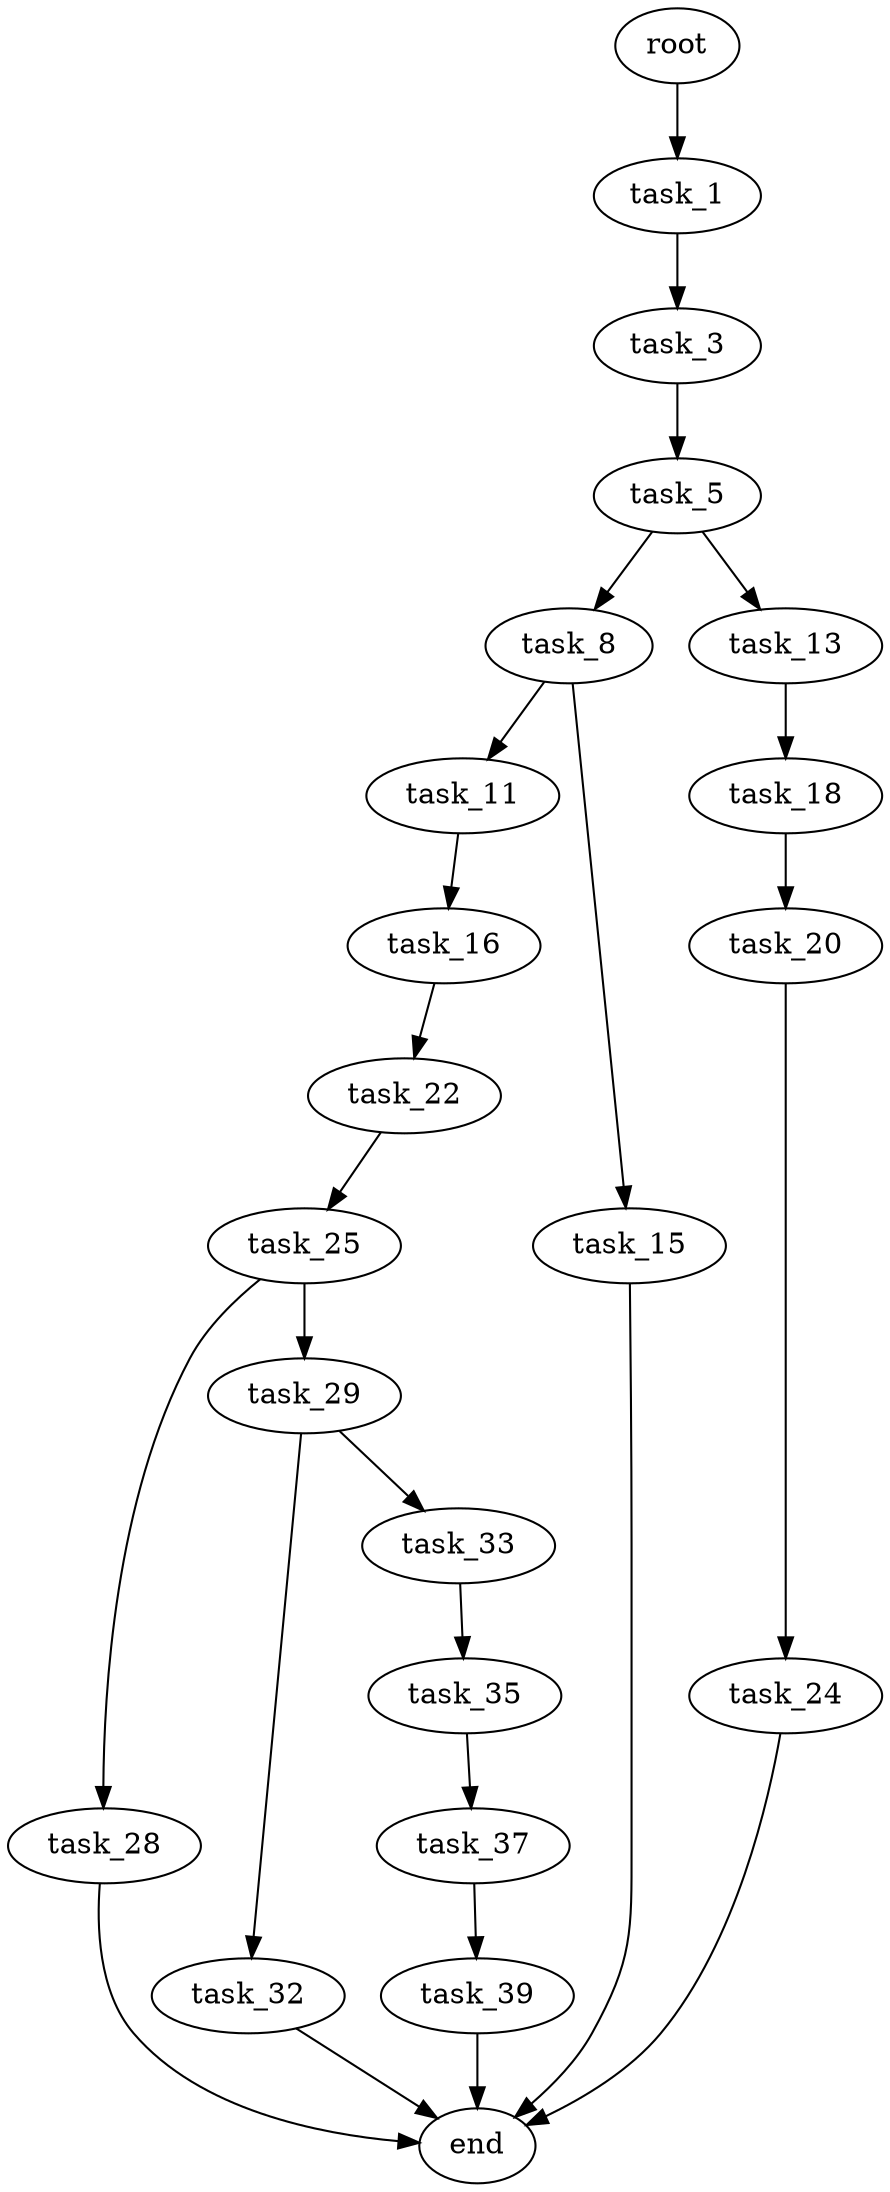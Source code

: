 digraph G {
  root [size="0.000000"];
  task_1 [size="68719476736.000000"];
  task_3 [size="1073741824000.000000"];
  task_5 [size="760912757.000000"];
  task_8 [size="549755813888.000000"];
  task_11 [size="333563811389.000000"];
  task_13 [size="104673757898.000000"];
  task_15 [size="1241891395.000000"];
  task_16 [size="134821764972.000000"];
  task_18 [size="782757789696.000000"];
  task_20 [size="1073741824000.000000"];
  task_22 [size="134217728000.000000"];
  task_24 [size="28991029248.000000"];
  task_25 [size="368293445632.000000"];
  task_28 [size="116745673296.000000"];
  task_29 [size="1073741824000.000000"];
  task_32 [size="344330639764.000000"];
  task_33 [size="27295804212.000000"];
  task_35 [size="22529192850.000000"];
  task_37 [size="1151949870.000000"];
  task_39 [size="252328266388.000000"];
  end [size="0.000000"];

  root -> task_1 [size="1.000000"];
  task_1 -> task_3 [size="134217728.000000"];
  task_3 -> task_5 [size="838860800.000000"];
  task_5 -> task_8 [size="33554432.000000"];
  task_5 -> task_13 [size="33554432.000000"];
  task_8 -> task_11 [size="536870912.000000"];
  task_8 -> task_15 [size="536870912.000000"];
  task_11 -> task_16 [size="411041792.000000"];
  task_13 -> task_18 [size="134217728.000000"];
  task_15 -> end [size="1.000000"];
  task_16 -> task_22 [size="411041792.000000"];
  task_18 -> task_20 [size="679477248.000000"];
  task_20 -> task_24 [size="838860800.000000"];
  task_22 -> task_25 [size="209715200.000000"];
  task_24 -> end [size="1.000000"];
  task_25 -> task_28 [size="411041792.000000"];
  task_25 -> task_29 [size="411041792.000000"];
  task_28 -> end [size="1.000000"];
  task_29 -> task_32 [size="838860800.000000"];
  task_29 -> task_33 [size="838860800.000000"];
  task_32 -> end [size="1.000000"];
  task_33 -> task_35 [size="838860800.000000"];
  task_35 -> task_37 [size="411041792.000000"];
  task_37 -> task_39 [size="75497472.000000"];
  task_39 -> end [size="1.000000"];
}
